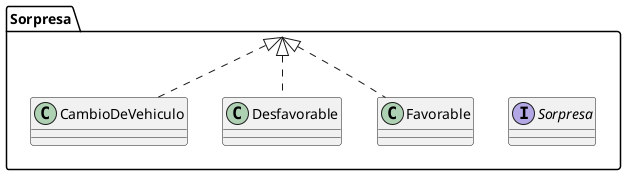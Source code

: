 @startuml

package Sorpresa {
       interface Sorpresa {
                

        }
        class Favorable {

                }
        class Desfavorable {

                }
        class CambioDeVehiculo {

                }
}

Sorpresa <|.. Favorable
Sorpresa <|.. Desfavorable
Sorpresa <|.. CambioDeVehiculo

@enduml
